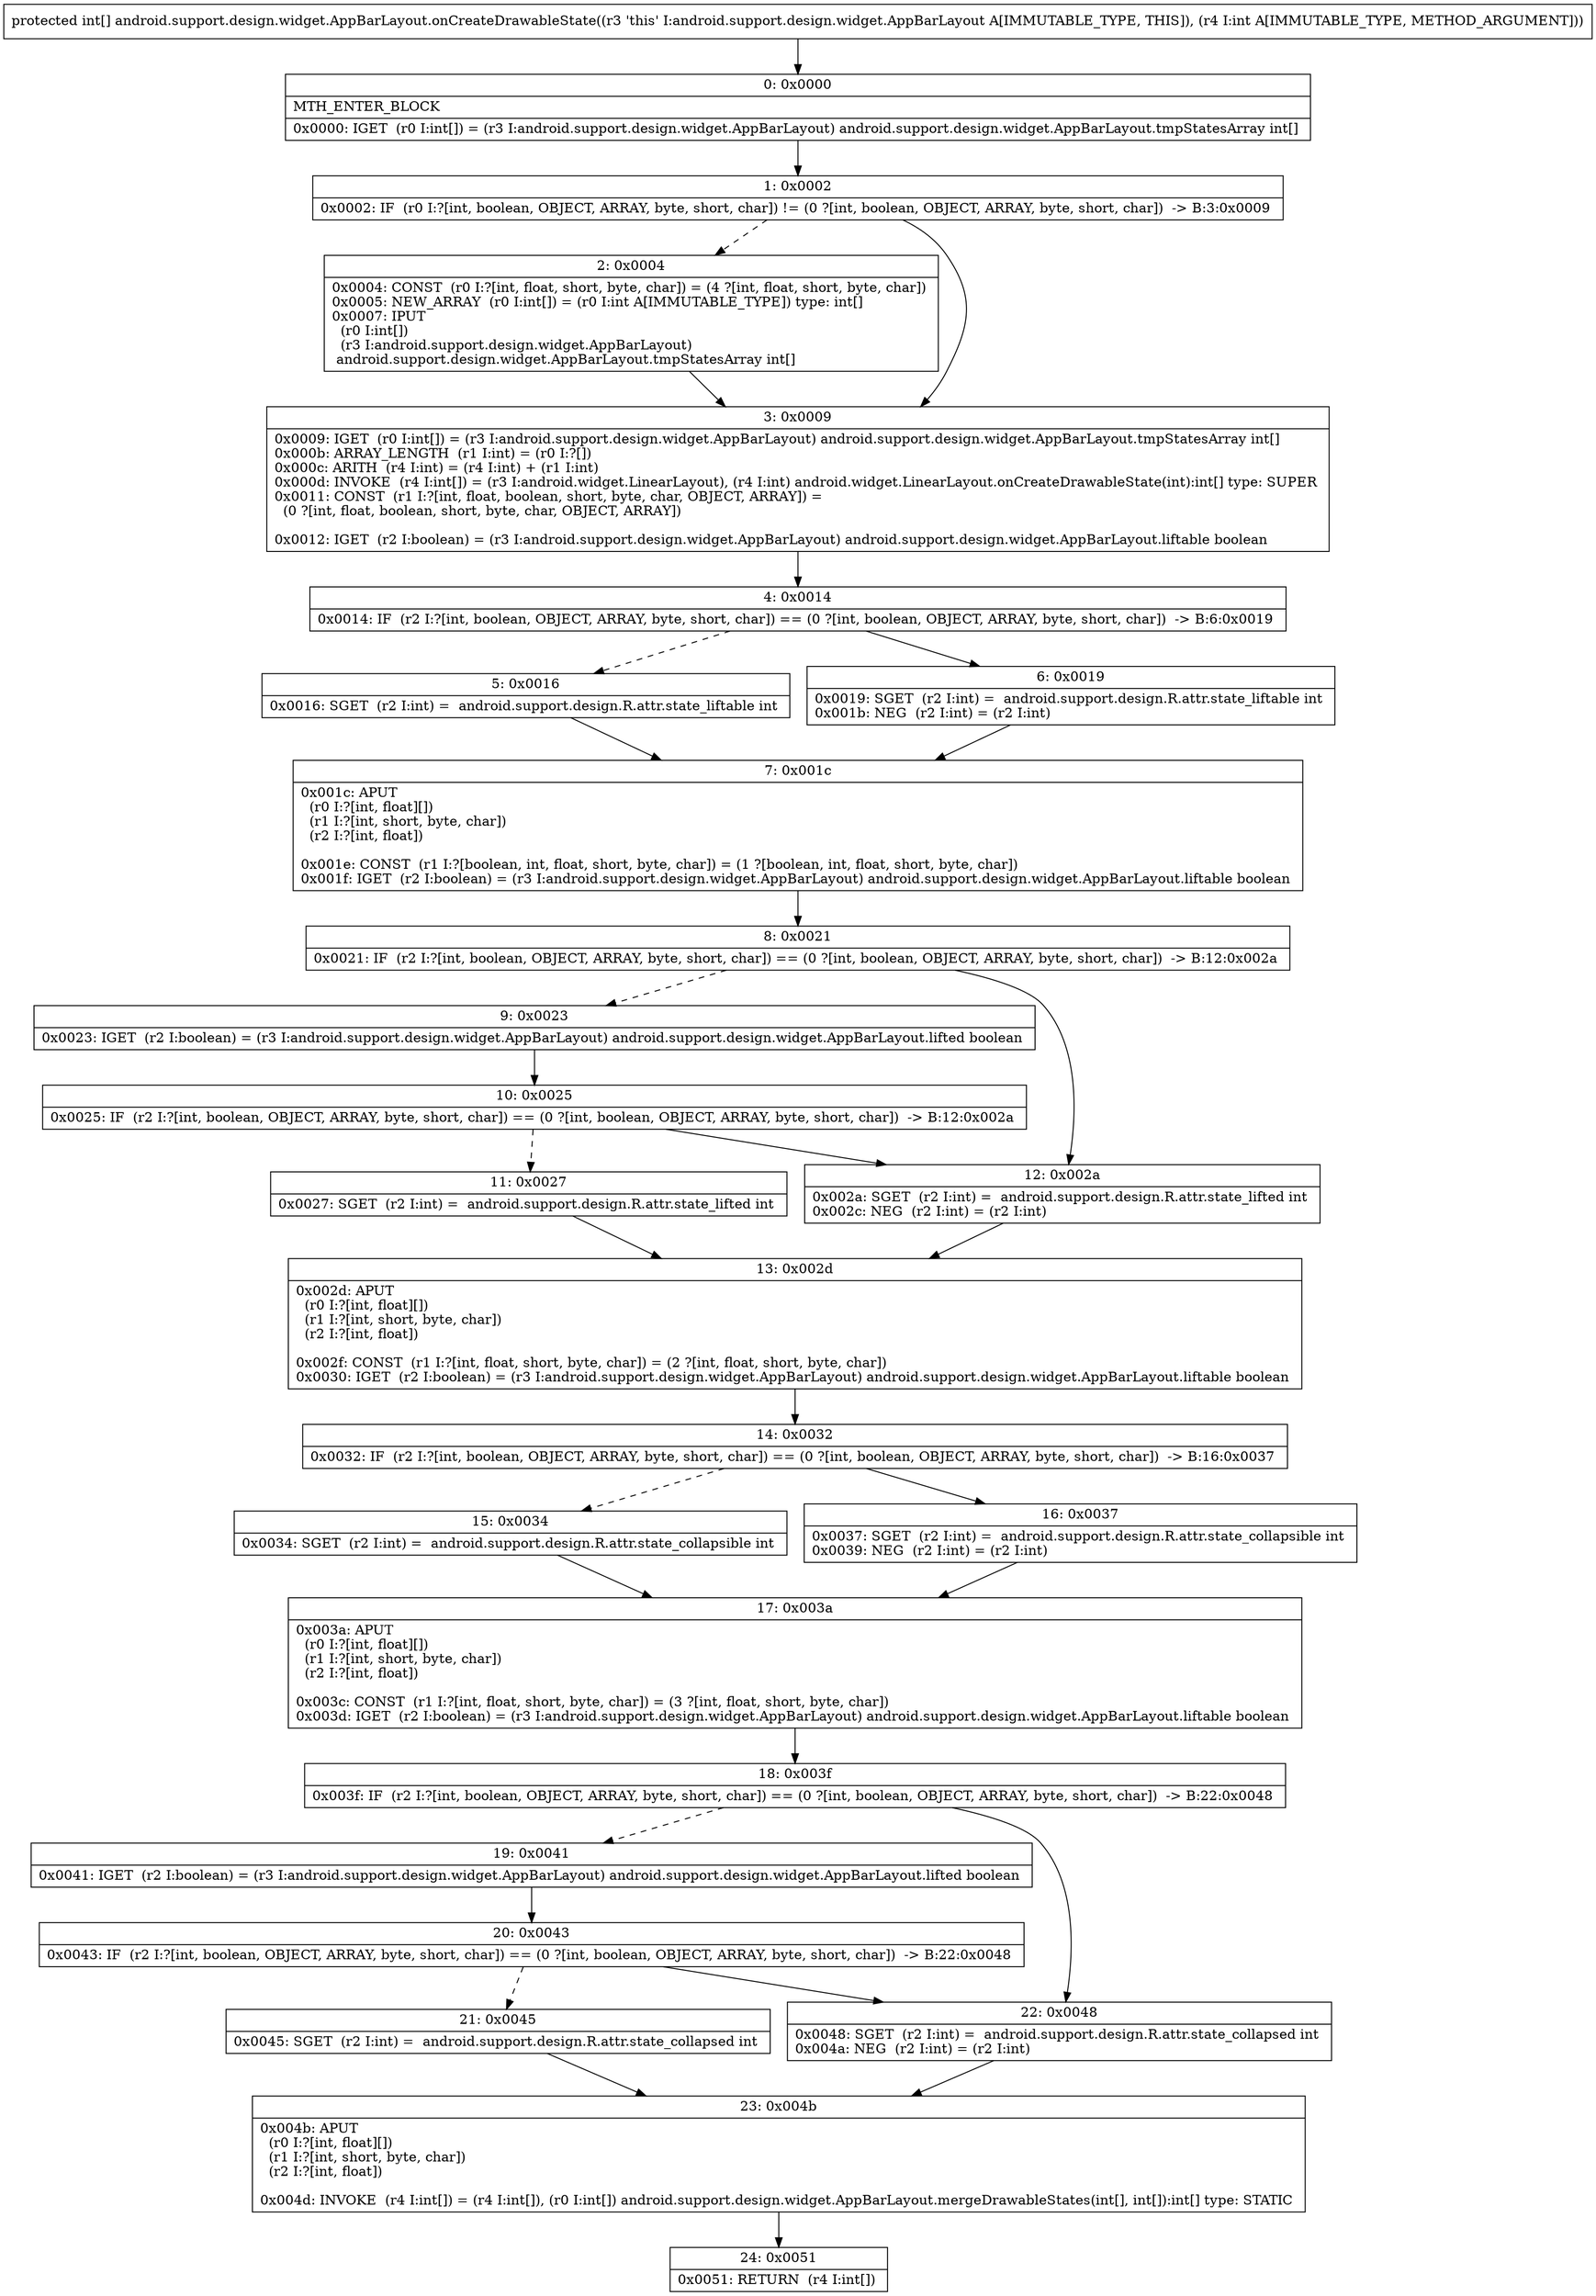 digraph "CFG forandroid.support.design.widget.AppBarLayout.onCreateDrawableState(I)[I" {
Node_0 [shape=record,label="{0\:\ 0x0000|MTH_ENTER_BLOCK\l|0x0000: IGET  (r0 I:int[]) = (r3 I:android.support.design.widget.AppBarLayout) android.support.design.widget.AppBarLayout.tmpStatesArray int[] \l}"];
Node_1 [shape=record,label="{1\:\ 0x0002|0x0002: IF  (r0 I:?[int, boolean, OBJECT, ARRAY, byte, short, char]) != (0 ?[int, boolean, OBJECT, ARRAY, byte, short, char])  \-\> B:3:0x0009 \l}"];
Node_2 [shape=record,label="{2\:\ 0x0004|0x0004: CONST  (r0 I:?[int, float, short, byte, char]) = (4 ?[int, float, short, byte, char]) \l0x0005: NEW_ARRAY  (r0 I:int[]) = (r0 I:int A[IMMUTABLE_TYPE]) type: int[] \l0x0007: IPUT  \l  (r0 I:int[])\l  (r3 I:android.support.design.widget.AppBarLayout)\l android.support.design.widget.AppBarLayout.tmpStatesArray int[] \l}"];
Node_3 [shape=record,label="{3\:\ 0x0009|0x0009: IGET  (r0 I:int[]) = (r3 I:android.support.design.widget.AppBarLayout) android.support.design.widget.AppBarLayout.tmpStatesArray int[] \l0x000b: ARRAY_LENGTH  (r1 I:int) = (r0 I:?[]) \l0x000c: ARITH  (r4 I:int) = (r4 I:int) + (r1 I:int) \l0x000d: INVOKE  (r4 I:int[]) = (r3 I:android.widget.LinearLayout), (r4 I:int) android.widget.LinearLayout.onCreateDrawableState(int):int[] type: SUPER \l0x0011: CONST  (r1 I:?[int, float, boolean, short, byte, char, OBJECT, ARRAY]) = \l  (0 ?[int, float, boolean, short, byte, char, OBJECT, ARRAY])\l \l0x0012: IGET  (r2 I:boolean) = (r3 I:android.support.design.widget.AppBarLayout) android.support.design.widget.AppBarLayout.liftable boolean \l}"];
Node_4 [shape=record,label="{4\:\ 0x0014|0x0014: IF  (r2 I:?[int, boolean, OBJECT, ARRAY, byte, short, char]) == (0 ?[int, boolean, OBJECT, ARRAY, byte, short, char])  \-\> B:6:0x0019 \l}"];
Node_5 [shape=record,label="{5\:\ 0x0016|0x0016: SGET  (r2 I:int) =  android.support.design.R.attr.state_liftable int \l}"];
Node_6 [shape=record,label="{6\:\ 0x0019|0x0019: SGET  (r2 I:int) =  android.support.design.R.attr.state_liftable int \l0x001b: NEG  (r2 I:int) = (r2 I:int) \l}"];
Node_7 [shape=record,label="{7\:\ 0x001c|0x001c: APUT  \l  (r0 I:?[int, float][])\l  (r1 I:?[int, short, byte, char])\l  (r2 I:?[int, float])\l \l0x001e: CONST  (r1 I:?[boolean, int, float, short, byte, char]) = (1 ?[boolean, int, float, short, byte, char]) \l0x001f: IGET  (r2 I:boolean) = (r3 I:android.support.design.widget.AppBarLayout) android.support.design.widget.AppBarLayout.liftable boolean \l}"];
Node_8 [shape=record,label="{8\:\ 0x0021|0x0021: IF  (r2 I:?[int, boolean, OBJECT, ARRAY, byte, short, char]) == (0 ?[int, boolean, OBJECT, ARRAY, byte, short, char])  \-\> B:12:0x002a \l}"];
Node_9 [shape=record,label="{9\:\ 0x0023|0x0023: IGET  (r2 I:boolean) = (r3 I:android.support.design.widget.AppBarLayout) android.support.design.widget.AppBarLayout.lifted boolean \l}"];
Node_10 [shape=record,label="{10\:\ 0x0025|0x0025: IF  (r2 I:?[int, boolean, OBJECT, ARRAY, byte, short, char]) == (0 ?[int, boolean, OBJECT, ARRAY, byte, short, char])  \-\> B:12:0x002a \l}"];
Node_11 [shape=record,label="{11\:\ 0x0027|0x0027: SGET  (r2 I:int) =  android.support.design.R.attr.state_lifted int \l}"];
Node_12 [shape=record,label="{12\:\ 0x002a|0x002a: SGET  (r2 I:int) =  android.support.design.R.attr.state_lifted int \l0x002c: NEG  (r2 I:int) = (r2 I:int) \l}"];
Node_13 [shape=record,label="{13\:\ 0x002d|0x002d: APUT  \l  (r0 I:?[int, float][])\l  (r1 I:?[int, short, byte, char])\l  (r2 I:?[int, float])\l \l0x002f: CONST  (r1 I:?[int, float, short, byte, char]) = (2 ?[int, float, short, byte, char]) \l0x0030: IGET  (r2 I:boolean) = (r3 I:android.support.design.widget.AppBarLayout) android.support.design.widget.AppBarLayout.liftable boolean \l}"];
Node_14 [shape=record,label="{14\:\ 0x0032|0x0032: IF  (r2 I:?[int, boolean, OBJECT, ARRAY, byte, short, char]) == (0 ?[int, boolean, OBJECT, ARRAY, byte, short, char])  \-\> B:16:0x0037 \l}"];
Node_15 [shape=record,label="{15\:\ 0x0034|0x0034: SGET  (r2 I:int) =  android.support.design.R.attr.state_collapsible int \l}"];
Node_16 [shape=record,label="{16\:\ 0x0037|0x0037: SGET  (r2 I:int) =  android.support.design.R.attr.state_collapsible int \l0x0039: NEG  (r2 I:int) = (r2 I:int) \l}"];
Node_17 [shape=record,label="{17\:\ 0x003a|0x003a: APUT  \l  (r0 I:?[int, float][])\l  (r1 I:?[int, short, byte, char])\l  (r2 I:?[int, float])\l \l0x003c: CONST  (r1 I:?[int, float, short, byte, char]) = (3 ?[int, float, short, byte, char]) \l0x003d: IGET  (r2 I:boolean) = (r3 I:android.support.design.widget.AppBarLayout) android.support.design.widget.AppBarLayout.liftable boolean \l}"];
Node_18 [shape=record,label="{18\:\ 0x003f|0x003f: IF  (r2 I:?[int, boolean, OBJECT, ARRAY, byte, short, char]) == (0 ?[int, boolean, OBJECT, ARRAY, byte, short, char])  \-\> B:22:0x0048 \l}"];
Node_19 [shape=record,label="{19\:\ 0x0041|0x0041: IGET  (r2 I:boolean) = (r3 I:android.support.design.widget.AppBarLayout) android.support.design.widget.AppBarLayout.lifted boolean \l}"];
Node_20 [shape=record,label="{20\:\ 0x0043|0x0043: IF  (r2 I:?[int, boolean, OBJECT, ARRAY, byte, short, char]) == (0 ?[int, boolean, OBJECT, ARRAY, byte, short, char])  \-\> B:22:0x0048 \l}"];
Node_21 [shape=record,label="{21\:\ 0x0045|0x0045: SGET  (r2 I:int) =  android.support.design.R.attr.state_collapsed int \l}"];
Node_22 [shape=record,label="{22\:\ 0x0048|0x0048: SGET  (r2 I:int) =  android.support.design.R.attr.state_collapsed int \l0x004a: NEG  (r2 I:int) = (r2 I:int) \l}"];
Node_23 [shape=record,label="{23\:\ 0x004b|0x004b: APUT  \l  (r0 I:?[int, float][])\l  (r1 I:?[int, short, byte, char])\l  (r2 I:?[int, float])\l \l0x004d: INVOKE  (r4 I:int[]) = (r4 I:int[]), (r0 I:int[]) android.support.design.widget.AppBarLayout.mergeDrawableStates(int[], int[]):int[] type: STATIC \l}"];
Node_24 [shape=record,label="{24\:\ 0x0051|0x0051: RETURN  (r4 I:int[]) \l}"];
MethodNode[shape=record,label="{protected int[] android.support.design.widget.AppBarLayout.onCreateDrawableState((r3 'this' I:android.support.design.widget.AppBarLayout A[IMMUTABLE_TYPE, THIS]), (r4 I:int A[IMMUTABLE_TYPE, METHOD_ARGUMENT])) }"];
MethodNode -> Node_0;
Node_0 -> Node_1;
Node_1 -> Node_2[style=dashed];
Node_1 -> Node_3;
Node_2 -> Node_3;
Node_3 -> Node_4;
Node_4 -> Node_5[style=dashed];
Node_4 -> Node_6;
Node_5 -> Node_7;
Node_6 -> Node_7;
Node_7 -> Node_8;
Node_8 -> Node_9[style=dashed];
Node_8 -> Node_12;
Node_9 -> Node_10;
Node_10 -> Node_11[style=dashed];
Node_10 -> Node_12;
Node_11 -> Node_13;
Node_12 -> Node_13;
Node_13 -> Node_14;
Node_14 -> Node_15[style=dashed];
Node_14 -> Node_16;
Node_15 -> Node_17;
Node_16 -> Node_17;
Node_17 -> Node_18;
Node_18 -> Node_19[style=dashed];
Node_18 -> Node_22;
Node_19 -> Node_20;
Node_20 -> Node_21[style=dashed];
Node_20 -> Node_22;
Node_21 -> Node_23;
Node_22 -> Node_23;
Node_23 -> Node_24;
}


